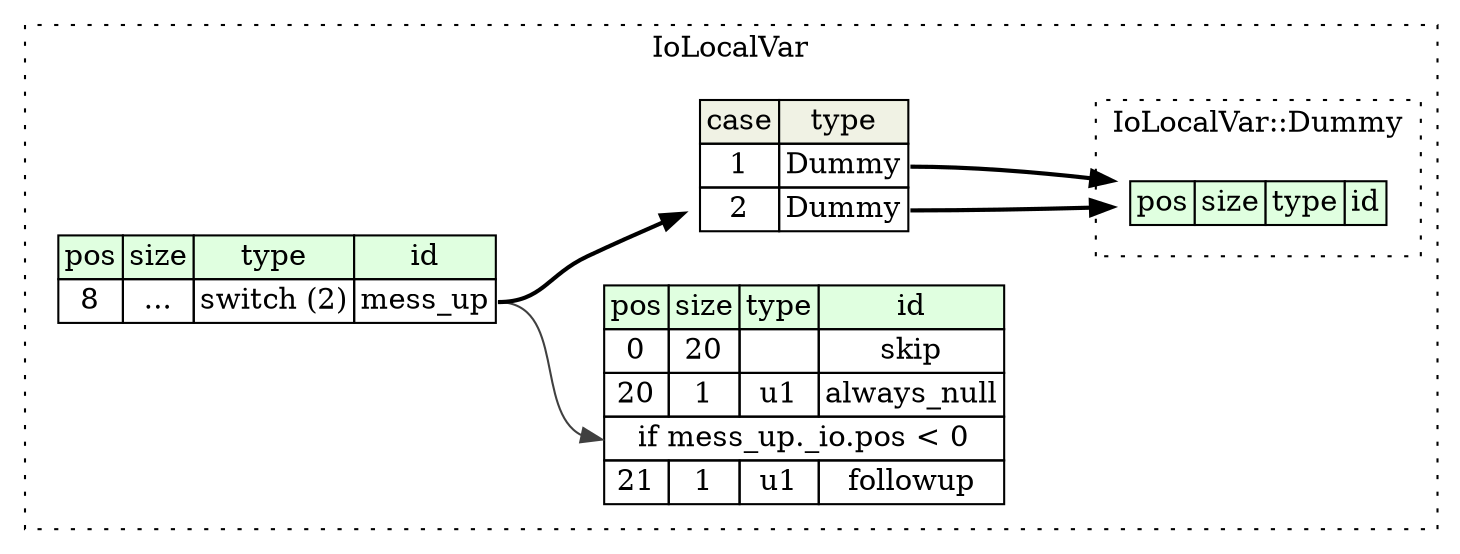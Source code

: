 digraph {
	rankdir=LR;
	node [shape=plaintext];
	subgraph cluster__io_local_var {
		label="IoLocalVar";
		graph[style=dotted];

		io_local_var__seq [label=<<TABLE BORDER="0" CELLBORDER="1" CELLSPACING="0">
			<TR><TD BGCOLOR="#E0FFE0">pos</TD><TD BGCOLOR="#E0FFE0">size</TD><TD BGCOLOR="#E0FFE0">type</TD><TD BGCOLOR="#E0FFE0">id</TD></TR>
			<TR><TD PORT="skip_pos">0</TD><TD PORT="skip_size">20</TD><TD></TD><TD PORT="skip_type">skip</TD></TR>
			<TR><TD PORT="always_null_pos">20</TD><TD PORT="always_null_size">1</TD><TD>u1</TD><TD PORT="always_null_type">always_null</TD></TR>
			<TR><TD COLSPAN="4" PORT="always_null__if">if mess_up._io.pos &lt; 0</TD></TR>
			<TR><TD PORT="followup_pos">21</TD><TD PORT="followup_size">1</TD><TD>u1</TD><TD PORT="followup_type">followup</TD></TR>
		</TABLE>>];
		io_local_var__inst__mess_up [label=<<TABLE BORDER="0" CELLBORDER="1" CELLSPACING="0">
			<TR><TD BGCOLOR="#E0FFE0">pos</TD><TD BGCOLOR="#E0FFE0">size</TD><TD BGCOLOR="#E0FFE0">type</TD><TD BGCOLOR="#E0FFE0">id</TD></TR>
			<TR><TD PORT="mess_up_pos">8</TD><TD PORT="mess_up_size">...</TD><TD>switch (2)</TD><TD PORT="mess_up_type">mess_up</TD></TR>
		</TABLE>>];
io_local_var__inst__mess_up_mess_up_switch [label=<<TABLE BORDER="0" CELLBORDER="1" CELLSPACING="0">
	<TR><TD BGCOLOR="#F0F2E4">case</TD><TD BGCOLOR="#F0F2E4">type</TD></TR>
	<TR><TD>1</TD><TD PORT="case0">Dummy</TD></TR>
	<TR><TD>2</TD><TD PORT="case1">Dummy</TD></TR>
</TABLE>>];
		subgraph cluster__dummy {
			label="IoLocalVar::Dummy";
			graph[style=dotted];

			dummy__seq [label=<<TABLE BORDER="0" CELLBORDER="1" CELLSPACING="0">
				<TR><TD BGCOLOR="#E0FFE0">pos</TD><TD BGCOLOR="#E0FFE0">size</TD><TD BGCOLOR="#E0FFE0">type</TD><TD BGCOLOR="#E0FFE0">id</TD></TR>
			</TABLE>>];
		}
	}
	io_local_var__inst__mess_up:mess_up_type -> io_local_var__seq:always_null__if [color="#404040"];
	io_local_var__inst__mess_up:mess_up_type -> io_local_var__inst__mess_up_mess_up_switch [style=bold];
	io_local_var__inst__mess_up_mess_up_switch:case0 -> dummy__seq [style=bold];
	io_local_var__inst__mess_up_mess_up_switch:case1 -> dummy__seq [style=bold];
}
